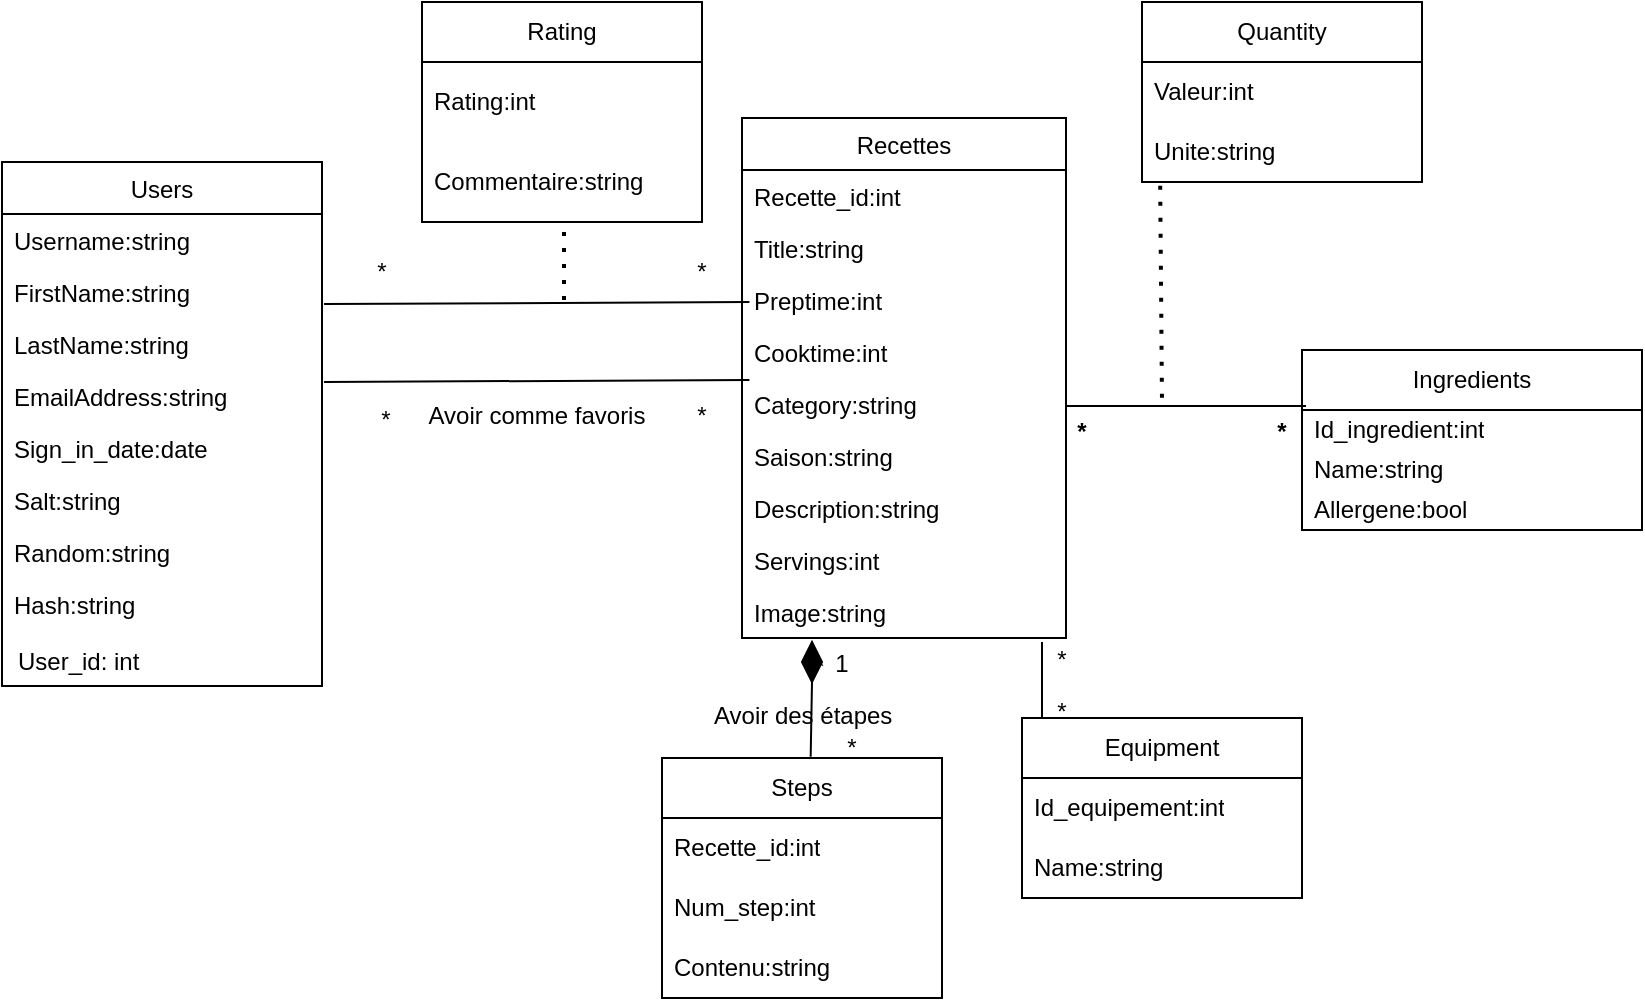 <mxfile version="27.1.4">
  <diagram id="C5RBs43oDa-KdzZeNtuy" name="Page-1">
    <mxGraphModel dx="872" dy="431" grid="1" gridSize="10" guides="1" tooltips="1" connect="1" arrows="1" fold="1" page="1" pageScale="1" pageWidth="827" pageHeight="1169" math="0" shadow="0">
      <root>
        <mxCell id="WIyWlLk6GJQsqaUBKTNV-0" />
        <mxCell id="WIyWlLk6GJQsqaUBKTNV-1" parent="WIyWlLk6GJQsqaUBKTNV-0" />
        <mxCell id="zkfFHV4jXpPFQw0GAbJ--0" value="Users" style="swimlane;fontStyle=0;align=center;verticalAlign=top;childLayout=stackLayout;horizontal=1;startSize=26;horizontalStack=0;resizeParent=1;resizeLast=0;collapsible=1;marginBottom=0;rounded=0;shadow=0;strokeWidth=1;" parent="WIyWlLk6GJQsqaUBKTNV-1" vertex="1">
          <mxGeometry x="220" y="90" width="160" height="262" as="geometry">
            <mxRectangle x="230" y="140" width="160" height="26" as="alternateBounds" />
          </mxGeometry>
        </mxCell>
        <mxCell id="gByES_Ebm3qV_y9_tIU3-25" value="Username:string" style="text;align=left;verticalAlign=top;spacingLeft=4;spacingRight=4;overflow=hidden;rotatable=0;points=[[0,0.5],[1,0.5]];portConstraint=eastwest;rounded=0;shadow=0;html=0;" parent="zkfFHV4jXpPFQw0GAbJ--0" vertex="1">
          <mxGeometry y="26" width="160" height="26" as="geometry" />
        </mxCell>
        <mxCell id="gByES_Ebm3qV_y9_tIU3-30" value="FirstName:string" style="text;align=left;verticalAlign=top;spacingLeft=4;spacingRight=4;overflow=hidden;rotatable=0;points=[[0,0.5],[1,0.5]];portConstraint=eastwest;rounded=0;shadow=0;html=0;" parent="zkfFHV4jXpPFQw0GAbJ--0" vertex="1">
          <mxGeometry y="52" width="160" height="26" as="geometry" />
        </mxCell>
        <mxCell id="gByES_Ebm3qV_y9_tIU3-31" value="LastName:string" style="text;align=left;verticalAlign=top;spacingLeft=4;spacingRight=4;overflow=hidden;rotatable=0;points=[[0,0.5],[1,0.5]];portConstraint=eastwest;rounded=0;shadow=0;html=0;" parent="zkfFHV4jXpPFQw0GAbJ--0" vertex="1">
          <mxGeometry y="78" width="160" height="26" as="geometry" />
        </mxCell>
        <mxCell id="zkfFHV4jXpPFQw0GAbJ--3" value="EmailAddress:string" style="text;align=left;verticalAlign=top;spacingLeft=4;spacingRight=4;overflow=hidden;rotatable=0;points=[[0,0.5],[1,0.5]];portConstraint=eastwest;rounded=0;shadow=0;html=0;" parent="zkfFHV4jXpPFQw0GAbJ--0" vertex="1">
          <mxGeometry y="104" width="160" height="26" as="geometry" />
        </mxCell>
        <mxCell id="gByES_Ebm3qV_y9_tIU3-32" value="Sign_in_date:date" style="text;align=left;verticalAlign=top;spacingLeft=4;spacingRight=4;overflow=hidden;rotatable=0;points=[[0,0.5],[1,0.5]];portConstraint=eastwest;rounded=0;shadow=0;html=0;" parent="zkfFHV4jXpPFQw0GAbJ--0" vertex="1">
          <mxGeometry y="130" width="160" height="26" as="geometry" />
        </mxCell>
        <mxCell id="gByES_Ebm3qV_y9_tIU3-27" value="Salt:string" style="text;align=left;verticalAlign=top;spacingLeft=4;spacingRight=4;overflow=hidden;rotatable=0;points=[[0,0.5],[1,0.5]];portConstraint=eastwest;rounded=0;shadow=0;html=0;" parent="zkfFHV4jXpPFQw0GAbJ--0" vertex="1">
          <mxGeometry y="156" width="160" height="26" as="geometry" />
        </mxCell>
        <mxCell id="gByES_Ebm3qV_y9_tIU3-28" value="Random:string" style="text;align=left;verticalAlign=top;spacingLeft=4;spacingRight=4;overflow=hidden;rotatable=0;points=[[0,0.5],[1,0.5]];portConstraint=eastwest;rounded=0;shadow=0;html=0;" parent="zkfFHV4jXpPFQw0GAbJ--0" vertex="1">
          <mxGeometry y="182" width="160" height="26" as="geometry" />
        </mxCell>
        <mxCell id="gByES_Ebm3qV_y9_tIU3-29" value="Hash:string" style="text;align=left;verticalAlign=top;spacingLeft=4;spacingRight=4;overflow=hidden;rotatable=0;points=[[0,0.5],[1,0.5]];portConstraint=eastwest;rounded=0;shadow=0;html=0;" parent="zkfFHV4jXpPFQw0GAbJ--0" vertex="1">
          <mxGeometry y="208" width="160" height="26" as="geometry" />
        </mxCell>
        <mxCell id="zkfFHV4jXpPFQw0GAbJ--17" value="Recettes" style="swimlane;fontStyle=0;align=center;verticalAlign=top;childLayout=stackLayout;horizontal=1;startSize=26;horizontalStack=0;resizeParent=1;resizeLast=0;collapsible=1;marginBottom=0;rounded=0;shadow=0;strokeWidth=1;" parent="WIyWlLk6GJQsqaUBKTNV-1" vertex="1">
          <mxGeometry x="590" y="68" width="162" height="260" as="geometry">
            <mxRectangle x="550" y="140" width="160" height="26" as="alternateBounds" />
          </mxGeometry>
        </mxCell>
        <mxCell id="zkfFHV4jXpPFQw0GAbJ--18" value="Recette_id:int" style="text;align=left;verticalAlign=top;spacingLeft=4;spacingRight=4;overflow=hidden;rotatable=0;points=[[0,0.5],[1,0.5]];portConstraint=eastwest;" parent="zkfFHV4jXpPFQw0GAbJ--17" vertex="1">
          <mxGeometry y="26" width="162" height="26" as="geometry" />
        </mxCell>
        <mxCell id="zkfFHV4jXpPFQw0GAbJ--19" value="Title:string" style="text;align=left;verticalAlign=top;spacingLeft=4;spacingRight=4;overflow=hidden;rotatable=0;points=[[0,0.5],[1,0.5]];portConstraint=eastwest;rounded=0;shadow=0;html=0;" parent="zkfFHV4jXpPFQw0GAbJ--17" vertex="1">
          <mxGeometry y="52" width="162" height="26" as="geometry" />
        </mxCell>
        <mxCell id="zkfFHV4jXpPFQw0GAbJ--22" value="Preptime:int" style="text;align=left;verticalAlign=top;spacingLeft=4;spacingRight=4;overflow=hidden;rotatable=0;points=[[0,0.5],[1,0.5]];portConstraint=eastwest;rounded=0;shadow=0;html=0;" parent="zkfFHV4jXpPFQw0GAbJ--17" vertex="1">
          <mxGeometry y="78" width="162" height="26" as="geometry" />
        </mxCell>
        <mxCell id="I8v5QNKexN03c6lvZFGG-1" value="Cooktime:int" style="text;align=left;verticalAlign=top;spacingLeft=4;spacingRight=4;overflow=hidden;rotatable=0;points=[[0,0.5],[1,0.5]];portConstraint=eastwest;rounded=0;shadow=0;html=0;" parent="zkfFHV4jXpPFQw0GAbJ--17" vertex="1">
          <mxGeometry y="104" width="162" height="26" as="geometry" />
        </mxCell>
        <mxCell id="8e_XaDs1FXSuSLY8KUQ0-5" value="Category:string" style="text;align=left;verticalAlign=top;spacingLeft=4;spacingRight=4;overflow=hidden;rotatable=0;points=[[0,0.5],[1,0.5]];portConstraint=eastwest;rounded=0;shadow=0;html=0;" parent="zkfFHV4jXpPFQw0GAbJ--17" vertex="1">
          <mxGeometry y="130" width="162" height="26" as="geometry" />
        </mxCell>
        <mxCell id="8e_XaDs1FXSuSLY8KUQ0-6" value="Saison:string" style="text;align=left;verticalAlign=top;spacingLeft=4;spacingRight=4;overflow=hidden;rotatable=0;points=[[0,0.5],[1,0.5]];portConstraint=eastwest;rounded=0;shadow=0;html=0;" parent="zkfFHV4jXpPFQw0GAbJ--17" vertex="1">
          <mxGeometry y="156" width="162" height="26" as="geometry" />
        </mxCell>
        <mxCell id="8e_XaDs1FXSuSLY8KUQ0-7" value="Description:string" style="text;align=left;verticalAlign=top;spacingLeft=4;spacingRight=4;overflow=hidden;rotatable=0;points=[[0,0.5],[1,0.5]];portConstraint=eastwest;rounded=0;shadow=0;html=0;" parent="zkfFHV4jXpPFQw0GAbJ--17" vertex="1">
          <mxGeometry y="182" width="162" height="26" as="geometry" />
        </mxCell>
        <mxCell id="8e_XaDs1FXSuSLY8KUQ0-8" value="Servings:int" style="text;align=left;verticalAlign=top;spacingLeft=4;spacingRight=4;overflow=hidden;rotatable=0;points=[[0,0.5],[1,0.5]];portConstraint=eastwest;rounded=0;shadow=0;html=0;" parent="zkfFHV4jXpPFQw0GAbJ--17" vertex="1">
          <mxGeometry y="208" width="162" height="26" as="geometry" />
        </mxCell>
        <mxCell id="8e_XaDs1FXSuSLY8KUQ0-10" value="Image:string" style="text;align=left;verticalAlign=top;spacingLeft=4;spacingRight=4;overflow=hidden;rotatable=0;points=[[0,0.5],[1,0.5]];portConstraint=eastwest;rounded=0;shadow=0;html=0;" parent="zkfFHV4jXpPFQw0GAbJ--17" vertex="1">
          <mxGeometry y="234" width="162" height="26" as="geometry" />
        </mxCell>
        <mxCell id="gByES_Ebm3qV_y9_tIU3-3" value="Ingredients" style="swimlane;fontStyle=0;childLayout=stackLayout;horizontal=1;startSize=30;horizontalStack=0;resizeParent=1;resizeParentMax=0;resizeLast=0;collapsible=1;marginBottom=0;whiteSpace=wrap;html=1;" parent="WIyWlLk6GJQsqaUBKTNV-1" vertex="1">
          <mxGeometry x="870" y="184" width="170" height="90" as="geometry" />
        </mxCell>
        <mxCell id="NgyJZug-_dBqt2sSFSOV-25" value="Id_ingredient:int" style="text;strokeColor=none;fillColor=none;align=left;verticalAlign=middle;spacingLeft=4;spacingRight=4;overflow=hidden;points=[[0,0.5],[1,0.5]];portConstraint=eastwest;rotatable=0;whiteSpace=wrap;html=1;" parent="gByES_Ebm3qV_y9_tIU3-3" vertex="1">
          <mxGeometry y="30" width="170" height="20" as="geometry" />
        </mxCell>
        <mxCell id="gByES_Ebm3qV_y9_tIU3-4" value="Name:string" style="text;strokeColor=none;fillColor=none;align=left;verticalAlign=middle;spacingLeft=4;spacingRight=4;overflow=hidden;points=[[0,0.5],[1,0.5]];portConstraint=eastwest;rotatable=0;whiteSpace=wrap;html=1;" parent="gByES_Ebm3qV_y9_tIU3-3" vertex="1">
          <mxGeometry y="50" width="170" height="20" as="geometry" />
        </mxCell>
        <mxCell id="CJdpiDO0hqLTmnQi6lzg-17" value="Allergene:bool" style="text;strokeColor=none;fillColor=none;align=left;verticalAlign=middle;spacingLeft=4;spacingRight=4;overflow=hidden;points=[[0,0.5],[1,0.5]];portConstraint=eastwest;rotatable=0;whiteSpace=wrap;html=1;" parent="gByES_Ebm3qV_y9_tIU3-3" vertex="1">
          <mxGeometry y="70" width="170" height="20" as="geometry" />
        </mxCell>
        <mxCell id="gByES_Ebm3qV_y9_tIU3-7" value="Quantity" style="swimlane;fontStyle=0;childLayout=stackLayout;horizontal=1;startSize=30;horizontalStack=0;resizeParent=1;resizeParentMax=0;resizeLast=0;collapsible=1;marginBottom=0;whiteSpace=wrap;html=1;" parent="WIyWlLk6GJQsqaUBKTNV-1" vertex="1">
          <mxGeometry x="790" y="10" width="140" height="90" as="geometry" />
        </mxCell>
        <mxCell id="gByES_Ebm3qV_y9_tIU3-8" value="Valeur:int" style="text;strokeColor=none;fillColor=none;align=left;verticalAlign=middle;spacingLeft=4;spacingRight=4;overflow=hidden;points=[[0,0.5],[1,0.5]];portConstraint=eastwest;rotatable=0;whiteSpace=wrap;html=1;" parent="gByES_Ebm3qV_y9_tIU3-7" vertex="1">
          <mxGeometry y="30" width="140" height="30" as="geometry" />
        </mxCell>
        <mxCell id="CJdpiDO0hqLTmnQi6lzg-18" value="&lt;span&gt;Unite:string&lt;/span&gt;" style="text;strokeColor=none;fillColor=none;align=left;verticalAlign=middle;spacingLeft=4;spacingRight=4;overflow=hidden;points=[[0,0.5],[1,0.5]];portConstraint=eastwest;rotatable=0;whiteSpace=wrap;html=1;fontStyle=0" parent="gByES_Ebm3qV_y9_tIU3-7" vertex="1">
          <mxGeometry y="60" width="140" height="30" as="geometry" />
        </mxCell>
        <mxCell id="gByES_Ebm3qV_y9_tIU3-11" value="Equipment" style="swimlane;fontStyle=0;childLayout=stackLayout;horizontal=1;startSize=30;horizontalStack=0;resizeParent=1;resizeParentMax=0;resizeLast=0;collapsible=1;marginBottom=0;whiteSpace=wrap;html=1;" parent="WIyWlLk6GJQsqaUBKTNV-1" vertex="1">
          <mxGeometry x="730" y="368" width="140" height="90" as="geometry">
            <mxRectangle x="542" y="368" width="100" height="30" as="alternateBounds" />
          </mxGeometry>
        </mxCell>
        <mxCell id="gByES_Ebm3qV_y9_tIU3-13" value="Id_equipement:int" style="text;strokeColor=none;fillColor=none;align=left;verticalAlign=middle;spacingLeft=4;spacingRight=4;overflow=hidden;points=[[0,0.5],[1,0.5]];portConstraint=eastwest;rotatable=0;whiteSpace=wrap;html=1;" parent="gByES_Ebm3qV_y9_tIU3-11" vertex="1">
          <mxGeometry y="30" width="140" height="30" as="geometry" />
        </mxCell>
        <mxCell id="NgyJZug-_dBqt2sSFSOV-4" value="Name:string" style="text;strokeColor=none;fillColor=none;align=left;verticalAlign=middle;spacingLeft=4;spacingRight=4;overflow=hidden;points=[[0,0.5],[1,0.5]];portConstraint=eastwest;rotatable=0;whiteSpace=wrap;html=1;" parent="gByES_Ebm3qV_y9_tIU3-11" vertex="1">
          <mxGeometry y="60" width="140" height="30" as="geometry" />
        </mxCell>
        <mxCell id="gByES_Ebm3qV_y9_tIU3-38" value="" style="endArrow=none;html=1;rounded=0;entryX=0.023;entryY=0.154;entryDx=0;entryDy=0;entryPerimeter=0;" parent="WIyWlLk6GJQsqaUBKTNV-1" edge="1">
          <mxGeometry width="50" height="50" relative="1" as="geometry">
            <mxPoint x="381" y="161" as="sourcePoint" />
            <mxPoint x="593.726" y="160.004" as="targetPoint" />
          </mxGeometry>
        </mxCell>
        <mxCell id="gByES_Ebm3qV_y9_tIU3-42" value="" style="endArrow=none;dashed=1;html=1;dashPattern=1 3;strokeWidth=2;rounded=0;exitX=0.065;exitY=1.064;exitDx=0;exitDy=0;exitPerimeter=0;" parent="WIyWlLk6GJQsqaUBKTNV-1" source="CJdpiDO0hqLTmnQi6lzg-18" edge="1">
          <mxGeometry width="50" height="50" relative="1" as="geometry">
            <mxPoint x="800" y="340" as="sourcePoint" />
            <mxPoint x="800" y="210" as="targetPoint" />
          </mxGeometry>
        </mxCell>
        <mxCell id="gByES_Ebm3qV_y9_tIU3-43" value="Rating" style="swimlane;fontStyle=0;childLayout=stackLayout;horizontal=1;startSize=30;horizontalStack=0;resizeParent=1;resizeParentMax=0;resizeLast=0;collapsible=1;marginBottom=0;whiteSpace=wrap;html=1;" parent="WIyWlLk6GJQsqaUBKTNV-1" vertex="1">
          <mxGeometry x="430" y="10" width="140" height="110" as="geometry" />
        </mxCell>
        <mxCell id="gByES_Ebm3qV_y9_tIU3-46" value="Rating:int" style="text;strokeColor=none;fillColor=none;align=left;verticalAlign=middle;spacingLeft=4;spacingRight=4;overflow=hidden;points=[[0,0.5],[1,0.5]];portConstraint=eastwest;rotatable=0;whiteSpace=wrap;html=1;" parent="gByES_Ebm3qV_y9_tIU3-43" vertex="1">
          <mxGeometry y="30" width="140" height="40" as="geometry" />
        </mxCell>
        <mxCell id="CJdpiDO0hqLTmnQi6lzg-16" value="Commentaire:string" style="text;strokeColor=none;fillColor=none;align=left;verticalAlign=middle;spacingLeft=4;spacingRight=4;overflow=hidden;points=[[0,0.5],[1,0.5]];portConstraint=eastwest;rotatable=0;whiteSpace=wrap;html=1;" parent="gByES_Ebm3qV_y9_tIU3-43" vertex="1">
          <mxGeometry y="70" width="140" height="40" as="geometry" />
        </mxCell>
        <mxCell id="CJdpiDO0hqLTmnQi6lzg-0" value="" style="endArrow=none;dashed=1;html=1;dashPattern=1 3;strokeWidth=2;rounded=0;" parent="WIyWlLk6GJQsqaUBKTNV-1" edge="1">
          <mxGeometry width="50" height="50" relative="1" as="geometry">
            <mxPoint x="501" y="159" as="sourcePoint" />
            <mxPoint x="501" y="120" as="targetPoint" />
          </mxGeometry>
        </mxCell>
        <mxCell id="CJdpiDO0hqLTmnQi6lzg-1" value="User_id: int" style="text;align=left;verticalAlign=top;spacingLeft=4;spacingRight=4;overflow=hidden;rotatable=0;points=[[0,0.5],[1,0.5]];portConstraint=eastwest;rounded=0;shadow=0;html=0;" parent="WIyWlLk6GJQsqaUBKTNV-1" vertex="1">
          <mxGeometry x="222" y="326" width="160" height="26" as="geometry" />
        </mxCell>
        <mxCell id="CJdpiDO0hqLTmnQi6lzg-7" value="" style="endArrow=none;html=1;rounded=0;entryX=0.023;entryY=0.154;entryDx=0;entryDy=0;entryPerimeter=0;" parent="WIyWlLk6GJQsqaUBKTNV-1" edge="1">
          <mxGeometry width="50" height="50" relative="1" as="geometry">
            <mxPoint x="381" y="199.996" as="sourcePoint" />
            <mxPoint x="593.726" y="199" as="targetPoint" />
          </mxGeometry>
        </mxCell>
        <mxCell id="CJdpiDO0hqLTmnQi6lzg-9" value="Avoir comme favoris" style="text;html=1;align=center;verticalAlign=middle;whiteSpace=wrap;rounded=0;" parent="WIyWlLk6GJQsqaUBKTNV-1" vertex="1">
          <mxGeometry x="428" y="202" width="119" height="30" as="geometry" />
        </mxCell>
        <mxCell id="CJdpiDO0hqLTmnQi6lzg-11" value="*" style="text;html=1;align=center;verticalAlign=middle;whiteSpace=wrap;rounded=0;" parent="WIyWlLk6GJQsqaUBKTNV-1" vertex="1">
          <mxGeometry x="380" y="130" width="60" height="30" as="geometry" />
        </mxCell>
        <mxCell id="CJdpiDO0hqLTmnQi6lzg-12" value="*" style="text;html=1;align=center;verticalAlign=middle;whiteSpace=wrap;rounded=0;" parent="WIyWlLk6GJQsqaUBKTNV-1" vertex="1">
          <mxGeometry x="540" y="130" width="60" height="30" as="geometry" />
        </mxCell>
        <mxCell id="CJdpiDO0hqLTmnQi6lzg-13" value="*" style="text;html=1;align=center;verticalAlign=middle;whiteSpace=wrap;rounded=0;" parent="WIyWlLk6GJQsqaUBKTNV-1" vertex="1">
          <mxGeometry x="382" y="204" width="60" height="30" as="geometry" />
        </mxCell>
        <mxCell id="CJdpiDO0hqLTmnQi6lzg-14" value="*" style="text;html=1;align=center;verticalAlign=middle;whiteSpace=wrap;rounded=0;" parent="WIyWlLk6GJQsqaUBKTNV-1" vertex="1">
          <mxGeometry x="540" y="202" width="60" height="30" as="geometry" />
        </mxCell>
        <mxCell id="NgyJZug-_dBqt2sSFSOV-8" value="Steps" style="swimlane;fontStyle=0;childLayout=stackLayout;horizontal=1;startSize=30;horizontalStack=0;resizeParent=1;resizeParentMax=0;resizeLast=0;collapsible=1;marginBottom=0;whiteSpace=wrap;html=1;" parent="WIyWlLk6GJQsqaUBKTNV-1" vertex="1">
          <mxGeometry x="550" y="388" width="140" height="120" as="geometry" />
        </mxCell>
        <mxCell id="NgyJZug-_dBqt2sSFSOV-9" value="Recette_id:int" style="text;strokeColor=none;fillColor=none;align=left;verticalAlign=middle;spacingLeft=4;spacingRight=4;overflow=hidden;points=[[0,0.5],[1,0.5]];portConstraint=eastwest;rotatable=0;whiteSpace=wrap;html=1;" parent="NgyJZug-_dBqt2sSFSOV-8" vertex="1">
          <mxGeometry y="30" width="140" height="30" as="geometry" />
        </mxCell>
        <mxCell id="NgyJZug-_dBqt2sSFSOV-26" value="Num_step:int" style="text;strokeColor=none;fillColor=none;align=left;verticalAlign=middle;spacingLeft=4;spacingRight=4;overflow=hidden;points=[[0,0.5],[1,0.5]];portConstraint=eastwest;rotatable=0;whiteSpace=wrap;html=1;" parent="NgyJZug-_dBqt2sSFSOV-8" vertex="1">
          <mxGeometry y="60" width="140" height="30" as="geometry" />
        </mxCell>
        <mxCell id="NgyJZug-_dBqt2sSFSOV-10" value="Contenu:string" style="text;strokeColor=none;fillColor=none;align=left;verticalAlign=middle;spacingLeft=4;spacingRight=4;overflow=hidden;points=[[0,0.5],[1,0.5]];portConstraint=eastwest;rotatable=0;whiteSpace=wrap;html=1;" parent="NgyJZug-_dBqt2sSFSOV-8" vertex="1">
          <mxGeometry y="90" width="140" height="30" as="geometry" />
        </mxCell>
        <mxCell id="NgyJZug-_dBqt2sSFSOV-13" value="Avoir des étapes" style="text;strokeColor=none;fillColor=none;align=left;verticalAlign=middle;spacingLeft=4;spacingRight=4;overflow=hidden;points=[[0,0.5],[1,0.5]];portConstraint=eastwest;rotatable=0;whiteSpace=wrap;html=1;" parent="WIyWlLk6GJQsqaUBKTNV-1" vertex="1">
          <mxGeometry x="570" y="352" width="120" height="30" as="geometry" />
        </mxCell>
        <mxCell id="NgyJZug-_dBqt2sSFSOV-17" value="" style="endArrow=none;html=1;rounded=0;entryX=0;entryY=1;entryDx=0;entryDy=0;" parent="WIyWlLk6GJQsqaUBKTNV-1" edge="1">
          <mxGeometry width="50" height="50" relative="1" as="geometry">
            <mxPoint x="752" y="212" as="sourcePoint" />
            <mxPoint x="872" y="212" as="targetPoint" />
          </mxGeometry>
        </mxCell>
        <mxCell id="NgyJZug-_dBqt2sSFSOV-18" value="" style="rhombus;whiteSpace=wrap;html=1;rotation=-90;fontColor=#000000;labelBackgroundColor=#000000;fillColor=#000000;" parent="WIyWlLk6GJQsqaUBKTNV-1" vertex="1">
          <mxGeometry x="615" y="335" width="20" height="10" as="geometry" />
        </mxCell>
        <mxCell id="NgyJZug-_dBqt2sSFSOV-19" value="" style="endArrow=none;html=1;rounded=0;entryX=0;entryY=0.5;entryDx=0;entryDy=0;exitX=0.531;exitY=-0.005;exitDx=0;exitDy=0;exitPerimeter=0;" parent="WIyWlLk6GJQsqaUBKTNV-1" source="NgyJZug-_dBqt2sSFSOV-8" target="NgyJZug-_dBqt2sSFSOV-18" edge="1">
          <mxGeometry width="50" height="50" relative="1" as="geometry">
            <mxPoint x="460" y="410" as="sourcePoint" />
            <mxPoint x="510" y="360" as="targetPoint" />
          </mxGeometry>
        </mxCell>
        <mxCell id="NgyJZug-_dBqt2sSFSOV-16" value="" style="endArrow=none;html=1;rounded=0;exitX=0.572;exitY=-0.021;exitDx=0;exitDy=0;exitPerimeter=0;" parent="WIyWlLk6GJQsqaUBKTNV-1" edge="1">
          <mxGeometry width="50" height="50" relative="1" as="geometry">
            <mxPoint x="740" y="368" as="sourcePoint" />
            <mxPoint x="740" y="330" as="targetPoint" />
          </mxGeometry>
        </mxCell>
        <mxCell id="NgyJZug-_dBqt2sSFSOV-20" value="*" style="text;html=1;align=center;verticalAlign=middle;whiteSpace=wrap;rounded=0;" parent="WIyWlLk6GJQsqaUBKTNV-1" vertex="1">
          <mxGeometry x="615" y="368" width="60" height="30" as="geometry" />
        </mxCell>
        <mxCell id="NgyJZug-_dBqt2sSFSOV-21" value="*" style="text;html=1;align=center;verticalAlign=middle;whiteSpace=wrap;rounded=0;" parent="WIyWlLk6GJQsqaUBKTNV-1" vertex="1">
          <mxGeometry x="680" y="350" width="140" height="30" as="geometry" />
        </mxCell>
        <mxCell id="NgyJZug-_dBqt2sSFSOV-22" value="*" style="text;html=1;align=center;verticalAlign=middle;whiteSpace=wrap;rounded=0;" parent="WIyWlLk6GJQsqaUBKTNV-1" vertex="1">
          <mxGeometry x="680" y="324" width="140" height="30" as="geometry" />
        </mxCell>
        <mxCell id="NgyJZug-_dBqt2sSFSOV-23" value="*" style="text;html=1;align=center;verticalAlign=middle;whiteSpace=wrap;rounded=0;fontStyle=1" parent="WIyWlLk6GJQsqaUBKTNV-1" vertex="1">
          <mxGeometry x="690" y="209.5" width="140" height="30" as="geometry" />
        </mxCell>
        <mxCell id="NgyJZug-_dBqt2sSFSOV-24" value="*" style="text;html=1;align=center;verticalAlign=middle;whiteSpace=wrap;rounded=0;fontStyle=1" parent="WIyWlLk6GJQsqaUBKTNV-1" vertex="1">
          <mxGeometry x="790" y="209.5" width="140" height="30" as="geometry" />
        </mxCell>
        <mxCell id="8e_XaDs1FXSuSLY8KUQ0-9" value="1" style="text;html=1;align=center;verticalAlign=middle;whiteSpace=wrap;rounded=0;" parent="WIyWlLk6GJQsqaUBKTNV-1" vertex="1">
          <mxGeometry x="610" y="326" width="60" height="30" as="geometry" />
        </mxCell>
        <mxCell id="8e_XaDs1FXSuSLY8KUQ0-14" style="edgeStyle=orthogonalEdgeStyle;rounded=0;orthogonalLoop=1;jettySize=auto;html=1;exitX=1;exitY=0;exitDx=0;exitDy=0;entryX=0.222;entryY=1.192;entryDx=0;entryDy=0;entryPerimeter=0;" parent="WIyWlLk6GJQsqaUBKTNV-1" source="NgyJZug-_dBqt2sSFSOV-18" target="8e_XaDs1FXSuSLY8KUQ0-10" edge="1">
          <mxGeometry relative="1" as="geometry" />
        </mxCell>
      </root>
    </mxGraphModel>
  </diagram>
</mxfile>
